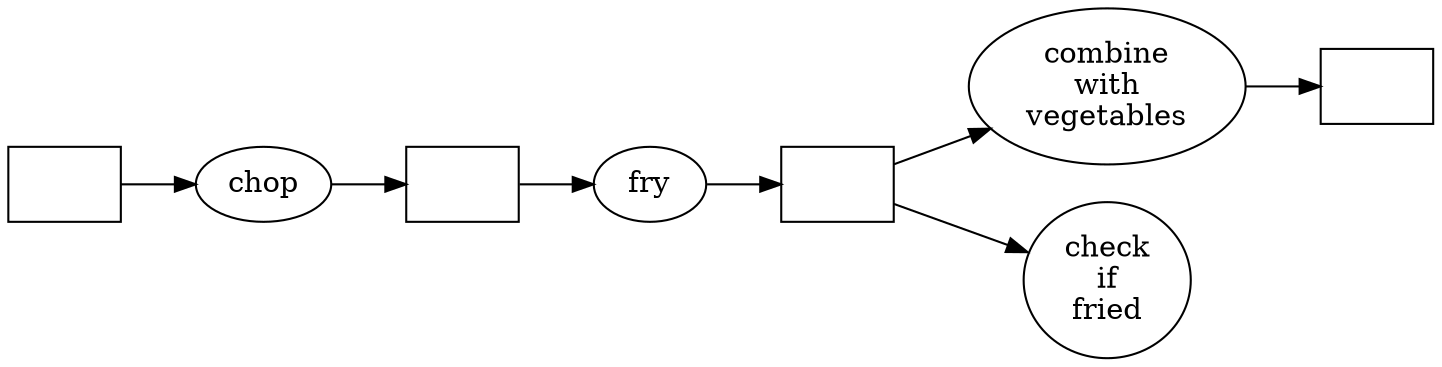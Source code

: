 digraph g {
  rankdir=LR;
  raw_meat [image="images/raw-meat-thumb.png", label="", shape=box];
  frying_meat [image="images/frying-meat-thumb.png", label="", shape=box];
  chopped_meat [image="images/chopped-meat-thumb.png", label="", shape=box];
  ragout [image="images/ragout-thumb.png", label="", shape=box];
  combine [label="combine\nwith\nvegetables"];
  raw_meat -> chop -> chopped_meat -> fry -> frying_meat -> combine -> ragout;
  check_if_fried [label="check\nif\nfried"];
  frying_meat -> check_if_fried;
}
